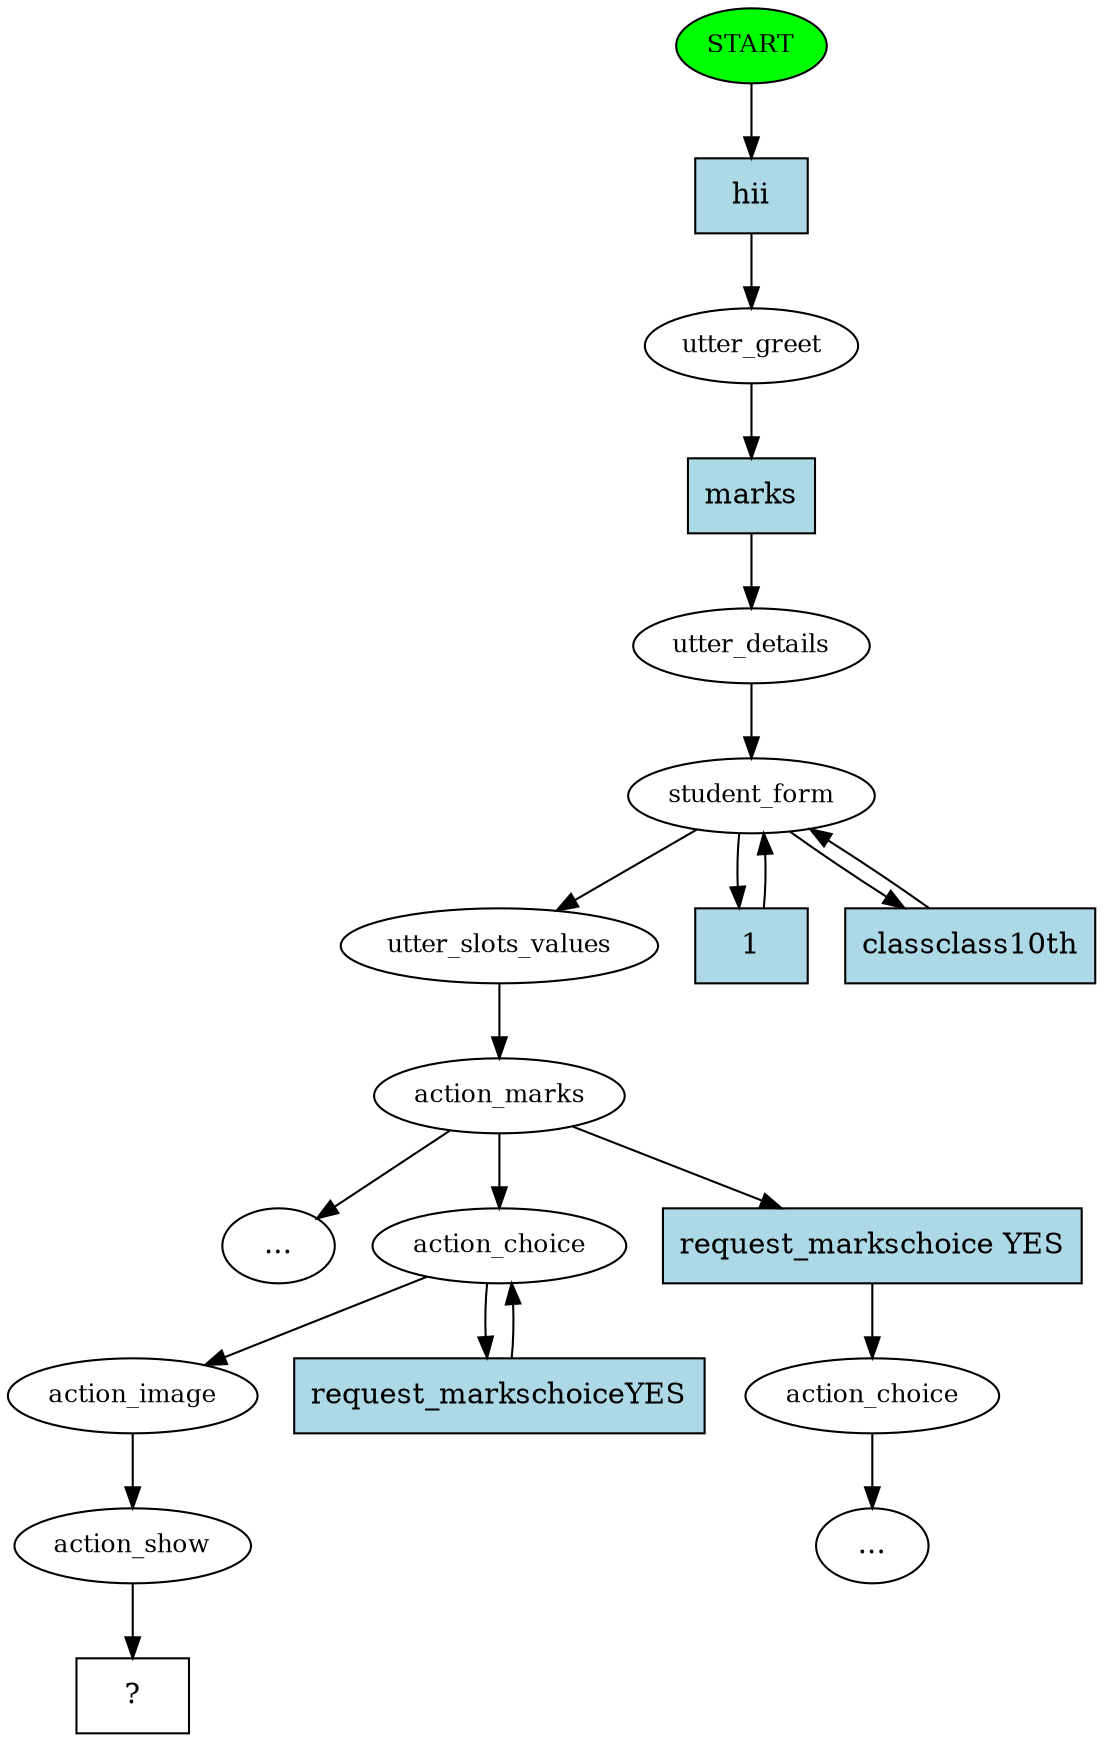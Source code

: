 digraph  {
0 [class="start active", fillcolor=green, fontsize=12, label=START, style=filled];
1 [class=active, fontsize=12, label=utter_greet];
2 [class=active, fontsize=12, label=utter_details];
3 [class=active, fontsize=12, label=student_form];
4 [class=active, fontsize=12, label=utter_slots_values];
5 [class=active, fontsize=12, label=action_marks];
21 [class="", fontsize=12, label=action_choice];
"-6" [class=ellipsis, label="..."];
"-8" [class=ellipsis, label="..."];
39 [class=active, fontsize=12, label=action_choice];
41 [class=active, fontsize=12, label=action_image];
42 [class=active, fontsize=12, label=action_show];
43 [class="intent dashed active", label="  ?  ", shape=rect];
44 [class="intent active", fillcolor=lightblue, label=hii, shape=rect, style=filled];
45 [class="intent active", fillcolor=lightblue, label=marks, shape=rect, style=filled];
46 [class="intent active", fillcolor=lightblue, label=1, shape=rect, style=filled];
47 [class="intent active", fillcolor=lightblue, label=classclass10th, shape=rect, style=filled];
48 [class=intent, fillcolor=lightblue, label="request_markschoice YES", shape=rect, style=filled];
49 [class="intent active", fillcolor=lightblue, label=request_markschoiceYES, shape=rect, style=filled];
0 -> 44  [class=active, key=0];
1 -> 45  [class=active, key=0];
2 -> 3  [class=active, key=NONE, label=""];
3 -> 4  [class=active, key=NONE, label=""];
3 -> 46  [class=active, key=0];
3 -> 47  [class=active, key=0];
4 -> 5  [class=active, key=NONE, label=""];
5 -> "-8"  [class="", key=NONE, label=""];
5 -> 39  [class=active, key=NONE, label=""];
5 -> 48  [class="", key=0];
21 -> "-6"  [class="", key=NONE, label=""];
39 -> 41  [class=active, key=NONE, label=""];
39 -> 49  [class=active, key=0];
41 -> 42  [class=active, key=NONE, label=""];
42 -> 43  [class=active, key=NONE, label=""];
44 -> 1  [class=active, key=0];
45 -> 2  [class=active, key=0];
46 -> 3  [class=active, key=0];
47 -> 3  [class=active, key=0];
48 -> 21  [class="", key=0];
49 -> 39  [class=active, key=0];
}
